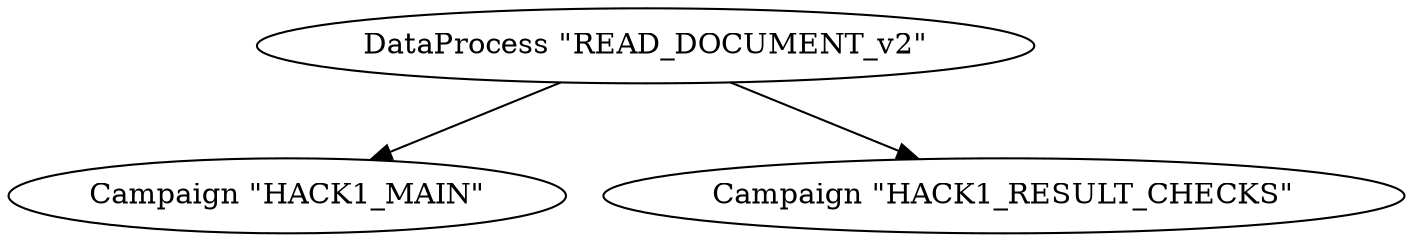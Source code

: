 // READ_DOCUMENT_v2 analysis
digraph {
	5 [label="DataProcess \"READ_DOCUMENT_v2\""]
	0 [label="Campaign \"HACK1_MAIN\""]
	1 [label="Campaign \"HACK1_RESULT_CHECKS\""]
	5 -> 1
	5 -> 0
}
